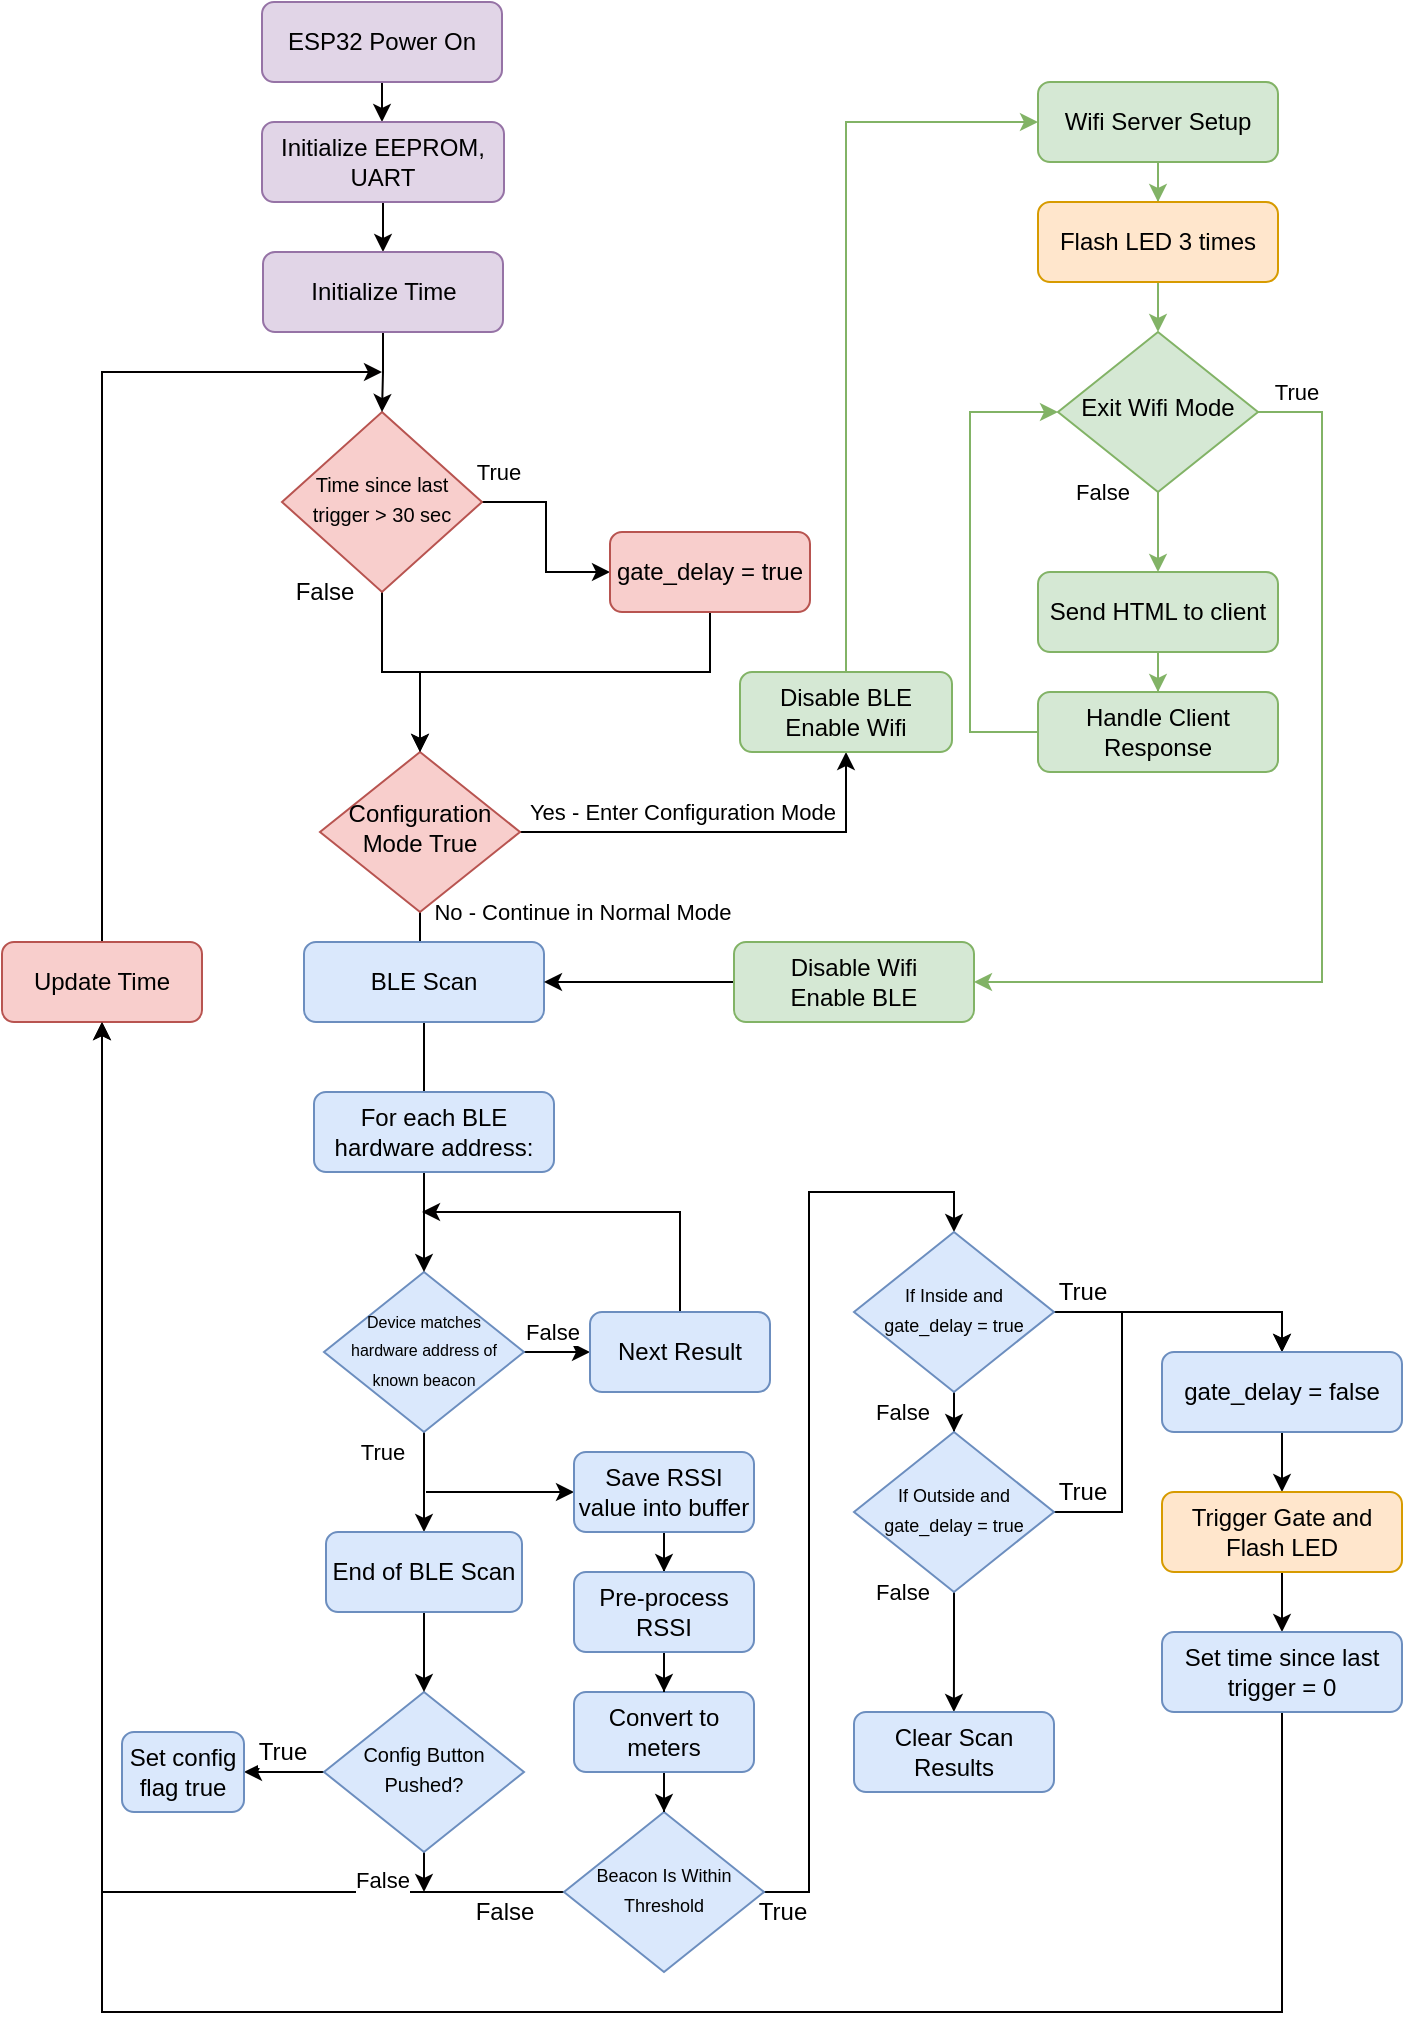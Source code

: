 <mxfile version="15.3.5" type="github">
  <diagram id="C5RBs43oDa-KdzZeNtuy" name="Page-1">
    <mxGraphModel dx="1178" dy="425" grid="1" gridSize="10" guides="1" tooltips="1" connect="1" arrows="1" fold="1" page="1" pageScale="1" pageWidth="827" pageHeight="1169" math="0" shadow="0">
      <root>
        <mxCell id="WIyWlLk6GJQsqaUBKTNV-0" />
        <mxCell id="WIyWlLk6GJQsqaUBKTNV-1" parent="WIyWlLk6GJQsqaUBKTNV-0" />
        <mxCell id="vNjieoy5kPV82cKVxcqD-9" style="edgeStyle=orthogonalEdgeStyle;rounded=0;orthogonalLoop=1;jettySize=auto;html=1;entryX=0.5;entryY=0;entryDx=0;entryDy=0;fontSize=11;endArrow=classic;endFill=1;startSize=8;endSize=6;sourcePerimeterSpacing=0;targetPerimeterSpacing=0;strokeColor=#030000;strokeWidth=1;" edge="1" parent="WIyWlLk6GJQsqaUBKTNV-1" source="WIyWlLk6GJQsqaUBKTNV-3" target="ksJ2-tg5TAEJMqugs6vy-0">
          <mxGeometry relative="1" as="geometry" />
        </mxCell>
        <mxCell id="WIyWlLk6GJQsqaUBKTNV-3" value="ESP32 Power On" style="rounded=1;whiteSpace=wrap;html=1;fontSize=12;glass=0;strokeWidth=1;shadow=0;fillColor=#e1d5e7;strokeColor=#9673a6;" parent="WIyWlLk6GJQsqaUBKTNV-1" vertex="1">
          <mxGeometry x="160" y="55" width="120" height="40" as="geometry" />
        </mxCell>
        <mxCell id="ksJ2-tg5TAEJMqugs6vy-25" value="No - Continue in Normal Mode" style="edgeStyle=orthogonalEdgeStyle;rounded=0;orthogonalLoop=1;jettySize=auto;html=1;endArrow=classic;endFill=1;entryX=0.5;entryY=0;entryDx=0;entryDy=0;" parent="WIyWlLk6GJQsqaUBKTNV-1" source="WIyWlLk6GJQsqaUBKTNV-6" target="WIyWlLk6GJQsqaUBKTNV-11" edge="1">
          <mxGeometry x="1" y="-80" relative="1" as="geometry">
            <mxPoint x="244" y="590" as="targetPoint" />
            <mxPoint x="-1" y="-15" as="offset" />
          </mxGeometry>
        </mxCell>
        <mxCell id="ksJ2-tg5TAEJMqugs6vy-63" value="Yes - Enter Configuration Mode" style="edgeStyle=orthogonalEdgeStyle;rounded=0;orthogonalLoop=1;jettySize=auto;html=1;endArrow=classic;endFill=1;entryX=0.5;entryY=1;entryDx=0;entryDy=0;" parent="WIyWlLk6GJQsqaUBKTNV-1" source="WIyWlLk6GJQsqaUBKTNV-6" target="ksJ2-tg5TAEJMqugs6vy-24" edge="1">
          <mxGeometry x="-0.2" y="10" relative="1" as="geometry">
            <mxPoint x="384" y="490" as="targetPoint" />
            <mxPoint as="offset" />
          </mxGeometry>
        </mxCell>
        <mxCell id="WIyWlLk6GJQsqaUBKTNV-6" value="Configuration Mode True" style="rhombus;whiteSpace=wrap;html=1;shadow=0;fontFamily=Helvetica;fontSize=12;align=center;strokeWidth=1;spacing=6;spacingTop=-4;fillColor=#f8cecc;strokeColor=#b85450;" parent="WIyWlLk6GJQsqaUBKTNV-1" vertex="1">
          <mxGeometry x="189" y="430" width="100" height="80" as="geometry" />
        </mxCell>
        <mxCell id="ksJ2-tg5TAEJMqugs6vy-29" value="False" style="edgeStyle=orthogonalEdgeStyle;rounded=0;orthogonalLoop=1;jettySize=auto;html=1;entryX=0;entryY=0.5;entryDx=0;entryDy=0;endArrow=classic;endFill=1;" parent="WIyWlLk6GJQsqaUBKTNV-1" source="WIyWlLk6GJQsqaUBKTNV-10" target="ksJ2-tg5TAEJMqugs6vy-28" edge="1">
          <mxGeometry x="0.2" y="10" relative="1" as="geometry">
            <mxPoint as="offset" />
          </mxGeometry>
        </mxCell>
        <mxCell id="vNjieoy5kPV82cKVxcqD-7" value="True" style="edgeStyle=orthogonalEdgeStyle;rounded=0;orthogonalLoop=1;jettySize=auto;html=1;entryX=0.5;entryY=0;entryDx=0;entryDy=0;fontSize=11;endArrow=classic;endFill=1;startSize=8;endSize=6;sourcePerimeterSpacing=0;targetPerimeterSpacing=0;strokeColor=#030000;strokeWidth=1;" edge="1" parent="WIyWlLk6GJQsqaUBKTNV-1" source="WIyWlLk6GJQsqaUBKTNV-10" target="Vk3lI_JBrGD9sN9y5tSl-1">
          <mxGeometry x="-0.6" y="-21" relative="1" as="geometry">
            <mxPoint as="offset" />
          </mxGeometry>
        </mxCell>
        <mxCell id="WIyWlLk6GJQsqaUBKTNV-10" value="&lt;font style=&quot;font-size: 8px&quot;&gt;Device matches hardware address of known beacon&lt;/font&gt;" style="rhombus;whiteSpace=wrap;html=1;shadow=0;fontFamily=Helvetica;fontSize=12;align=center;strokeWidth=1;spacing=6;spacingTop=-4;fillColor=#dae8fc;strokeColor=#6c8ebf;" parent="WIyWlLk6GJQsqaUBKTNV-1" vertex="1">
          <mxGeometry x="191" y="690" width="100" height="80" as="geometry" />
        </mxCell>
        <mxCell id="ksJ2-tg5TAEJMqugs6vy-26" style="edgeStyle=orthogonalEdgeStyle;rounded=0;orthogonalLoop=1;jettySize=auto;html=1;entryX=0.5;entryY=0;entryDx=0;entryDy=0;endArrow=classic;endFill=1;" parent="WIyWlLk6GJQsqaUBKTNV-1" source="WIyWlLk6GJQsqaUBKTNV-11" target="WIyWlLk6GJQsqaUBKTNV-10" edge="1">
          <mxGeometry relative="1" as="geometry" />
        </mxCell>
        <mxCell id="WIyWlLk6GJQsqaUBKTNV-11" value="BLE Scan" style="rounded=1;whiteSpace=wrap;html=1;fontSize=12;glass=0;strokeWidth=1;shadow=0;fillColor=#dae8fc;strokeColor=#6c8ebf;" parent="WIyWlLk6GJQsqaUBKTNV-1" vertex="1">
          <mxGeometry x="181" y="525" width="120" height="40" as="geometry" />
        </mxCell>
        <mxCell id="vNjieoy5kPV82cKVxcqD-10" style="edgeStyle=orthogonalEdgeStyle;rounded=0;orthogonalLoop=1;jettySize=auto;html=1;entryX=0.5;entryY=0;entryDx=0;entryDy=0;fontSize=11;endArrow=classic;endFill=1;startSize=8;endSize=6;sourcePerimeterSpacing=0;targetPerimeterSpacing=0;strokeColor=#030000;strokeWidth=1;" edge="1" parent="WIyWlLk6GJQsqaUBKTNV-1" source="ksJ2-tg5TAEJMqugs6vy-0" target="vNjieoy5kPV82cKVxcqD-0">
          <mxGeometry relative="1" as="geometry" />
        </mxCell>
        <mxCell id="ksJ2-tg5TAEJMqugs6vy-0" value="Initialize EEPROM, UART" style="rounded=1;whiteSpace=wrap;html=1;fontSize=12;glass=0;strokeWidth=1;shadow=0;fillColor=#e1d5e7;strokeColor=#9673a6;" parent="WIyWlLk6GJQsqaUBKTNV-1" vertex="1">
          <mxGeometry x="160" y="115" width="121" height="40" as="geometry" />
        </mxCell>
        <mxCell id="ksJ2-tg5TAEJMqugs6vy-18" value="True" style="edgeStyle=orthogonalEdgeStyle;rounded=0;orthogonalLoop=1;jettySize=auto;html=1;entryX=0;entryY=0.5;entryDx=0;entryDy=0;" parent="WIyWlLk6GJQsqaUBKTNV-1" source="ksJ2-tg5TAEJMqugs6vy-15" target="ksJ2-tg5TAEJMqugs6vy-17" edge="1">
          <mxGeometry x="-0.84" y="15" relative="1" as="geometry">
            <mxPoint as="offset" />
          </mxGeometry>
        </mxCell>
        <mxCell id="Vk3lI_JBrGD9sN9y5tSl-26" value="False" style="edgeStyle=orthogonalEdgeStyle;rounded=0;sketch=0;orthogonalLoop=1;jettySize=auto;html=1;entryX=0.5;entryY=0;entryDx=0;entryDy=0;shadow=0;fontSize=12;fontColor=#000000;startArrow=none;startFill=0;endArrow=classic;endFill=1;strokeColor=#000000;strokeWidth=1;" parent="WIyWlLk6GJQsqaUBKTNV-1" source="ksJ2-tg5TAEJMqugs6vy-15" target="WIyWlLk6GJQsqaUBKTNV-6" edge="1">
          <mxGeometry x="-1" y="-29" relative="1" as="geometry">
            <mxPoint as="offset" />
          </mxGeometry>
        </mxCell>
        <mxCell id="ksJ2-tg5TAEJMqugs6vy-15" value="&lt;span style=&quot;font-size: 10px&quot;&gt;Time since last trigger &amp;gt; 30 sec&lt;br&gt;&lt;/span&gt;" style="rhombus;whiteSpace=wrap;html=1;shadow=0;fontFamily=Helvetica;fontSize=12;align=center;strokeWidth=1;spacing=6;spacingTop=-4;fillColor=#f8cecc;strokeColor=#b85450;" parent="WIyWlLk6GJQsqaUBKTNV-1" vertex="1">
          <mxGeometry x="170" y="260" width="100" height="90" as="geometry" />
        </mxCell>
        <mxCell id="ksJ2-tg5TAEJMqugs6vy-85" style="edgeStyle=orthogonalEdgeStyle;rounded=0;orthogonalLoop=1;jettySize=auto;html=1;exitX=0.5;exitY=1;exitDx=0;exitDy=0;entryX=0.5;entryY=0;entryDx=0;entryDy=0;endArrow=classic;endFill=1;" parent="WIyWlLk6GJQsqaUBKTNV-1" source="ksJ2-tg5TAEJMqugs6vy-17" target="WIyWlLk6GJQsqaUBKTNV-6" edge="1">
          <mxGeometry relative="1" as="geometry">
            <Array as="points">
              <mxPoint x="384" y="390" />
              <mxPoint x="239" y="390" />
            </Array>
          </mxGeometry>
        </mxCell>
        <mxCell id="ksJ2-tg5TAEJMqugs6vy-17" value="gate_delay = true" style="rounded=1;whiteSpace=wrap;html=1;fontSize=12;glass=0;strokeWidth=1;shadow=0;fillColor=#f8cecc;strokeColor=#b85450;" parent="WIyWlLk6GJQsqaUBKTNV-1" vertex="1">
          <mxGeometry x="334" y="320" width="100" height="40" as="geometry" />
        </mxCell>
        <mxCell id="ksJ2-tg5TAEJMqugs6vy-62" style="edgeStyle=orthogonalEdgeStyle;rounded=0;orthogonalLoop=1;jettySize=auto;html=1;entryX=0;entryY=0.5;entryDx=0;entryDy=0;endArrow=classic;endFill=1;exitX=0.5;exitY=0;exitDx=0;exitDy=0;fillColor=#d5e8d4;strokeColor=#82b366;" parent="WIyWlLk6GJQsqaUBKTNV-1" source="ksJ2-tg5TAEJMqugs6vy-24" target="ksJ2-tg5TAEJMqugs6vy-58" edge="1">
          <mxGeometry relative="1" as="geometry">
            <mxPoint x="508" y="325" as="sourcePoint" />
          </mxGeometry>
        </mxCell>
        <mxCell id="ksJ2-tg5TAEJMqugs6vy-24" value="Disable BLE&lt;br&gt;Enable Wifi" style="rounded=1;whiteSpace=wrap;html=1;fontSize=12;glass=0;strokeWidth=1;shadow=0;fillColor=#d5e8d4;strokeColor=#82b366;" parent="WIyWlLk6GJQsqaUBKTNV-1" vertex="1">
          <mxGeometry x="399" y="390" width="106" height="40" as="geometry" />
        </mxCell>
        <mxCell id="ksJ2-tg5TAEJMqugs6vy-27" value="For each BLE hardware address:" style="rounded=1;whiteSpace=wrap;html=1;fontSize=12;glass=0;strokeWidth=1;shadow=0;fillColor=#dae8fc;strokeColor=#6c8ebf;" parent="WIyWlLk6GJQsqaUBKTNV-1" vertex="1">
          <mxGeometry x="186" y="600" width="120" height="40" as="geometry" />
        </mxCell>
        <mxCell id="vNjieoy5kPV82cKVxcqD-4" style="edgeStyle=orthogonalEdgeStyle;rounded=0;orthogonalLoop=1;jettySize=auto;html=1;fontSize=11;endArrow=classic;endFill=1;startSize=8;endSize=6;sourcePerimeterSpacing=0;targetPerimeterSpacing=0;strokeColor=#030000;strokeWidth=1;" edge="1" parent="WIyWlLk6GJQsqaUBKTNV-1" source="ksJ2-tg5TAEJMqugs6vy-28">
          <mxGeometry relative="1" as="geometry">
            <mxPoint x="240" y="660" as="targetPoint" />
            <Array as="points">
              <mxPoint x="369" y="660" />
            </Array>
          </mxGeometry>
        </mxCell>
        <mxCell id="ksJ2-tg5TAEJMqugs6vy-28" value="Next Result" style="rounded=1;whiteSpace=wrap;html=1;fontSize=12;glass=0;strokeWidth=1;shadow=0;fillColor=#dae8fc;strokeColor=#6c8ebf;" parent="WIyWlLk6GJQsqaUBKTNV-1" vertex="1">
          <mxGeometry x="324" y="710" width="90" height="40" as="geometry" />
        </mxCell>
        <mxCell id="Vk3lI_JBrGD9sN9y5tSl-6" style="edgeStyle=orthogonalEdgeStyle;rounded=0;sketch=0;orthogonalLoop=1;jettySize=auto;html=1;shadow=0;fontSize=12;fontColor=#000000;startArrow=none;startFill=0;endArrow=classic;endFill=1;strokeColor=#000000;strokeWidth=1;entryX=0;entryY=0.5;entryDx=0;entryDy=0;" parent="WIyWlLk6GJQsqaUBKTNV-1" target="ksJ2-tg5TAEJMqugs6vy-32" edge="1">
          <mxGeometry relative="1" as="geometry">
            <mxPoint x="262" y="810" as="targetPoint" />
            <mxPoint x="242" y="800" as="sourcePoint" />
            <Array as="points">
              <mxPoint x="242" y="800" />
            </Array>
          </mxGeometry>
        </mxCell>
        <mxCell id="Vk3lI_JBrGD9sN9y5tSl-7" style="edgeStyle=orthogonalEdgeStyle;rounded=0;sketch=0;orthogonalLoop=1;jettySize=auto;html=1;entryX=0.5;entryY=0;entryDx=0;entryDy=0;shadow=0;fontSize=12;fontColor=#000000;startArrow=none;startFill=0;endArrow=classic;endFill=1;strokeColor=#000000;strokeWidth=1;" parent="WIyWlLk6GJQsqaUBKTNV-1" source="ksJ2-tg5TAEJMqugs6vy-32" target="Vk3lI_JBrGD9sN9y5tSl-4" edge="1">
          <mxGeometry relative="1" as="geometry" />
        </mxCell>
        <mxCell id="ksJ2-tg5TAEJMqugs6vy-32" value="Save RSSI value into buffer" style="rounded=1;whiteSpace=wrap;html=1;fontSize=12;glass=0;strokeWidth=1;shadow=0;fillColor=#dae8fc;strokeColor=#6c8ebf;" parent="WIyWlLk6GJQsqaUBKTNV-1" vertex="1">
          <mxGeometry x="316" y="780" width="90" height="40" as="geometry" />
        </mxCell>
        <mxCell id="Vk3lI_JBrGD9sN9y5tSl-20" value="True" style="edgeStyle=orthogonalEdgeStyle;rounded=0;sketch=0;orthogonalLoop=1;jettySize=auto;html=1;entryX=0.5;entryY=0;entryDx=0;entryDy=0;shadow=0;fontSize=12;fontColor=#000000;startArrow=none;startFill=0;endArrow=classic;endFill=1;strokeColor=#000000;strokeWidth=1;" parent="WIyWlLk6GJQsqaUBKTNV-1" source="ksJ2-tg5TAEJMqugs6vy-34" target="ksJ2-tg5TAEJMqugs6vy-47" edge="1">
          <mxGeometry x="-0.961" y="-10" relative="1" as="geometry">
            <mxPoint as="offset" />
          </mxGeometry>
        </mxCell>
        <mxCell id="Vk3lI_JBrGD9sN9y5tSl-21" value="False" style="edgeStyle=orthogonalEdgeStyle;rounded=0;sketch=0;orthogonalLoop=1;jettySize=auto;html=1;shadow=0;fontSize=12;fontColor=#000000;startArrow=none;startFill=0;endArrow=classic;endFill=1;strokeColor=#000000;strokeWidth=1;entryX=0.5;entryY=1;entryDx=0;entryDy=0;" parent="WIyWlLk6GJQsqaUBKTNV-1" source="ksJ2-tg5TAEJMqugs6vy-34" edge="1" target="vNjieoy5kPV82cKVxcqD-1">
          <mxGeometry x="-0.909" y="10" relative="1" as="geometry">
            <mxPoint x="70" y="1000" as="targetPoint" />
            <mxPoint as="offset" />
            <Array as="points">
              <mxPoint x="80" y="1000" />
            </Array>
          </mxGeometry>
        </mxCell>
        <mxCell id="ksJ2-tg5TAEJMqugs6vy-34" value="&lt;font style=&quot;font-size: 9px&quot;&gt;Beacon Is Within Threshold&lt;/font&gt;" style="rhombus;whiteSpace=wrap;html=1;shadow=0;fontFamily=Helvetica;fontSize=12;align=center;strokeWidth=1;spacing=6;spacingTop=-4;fillColor=#dae8fc;strokeColor=#6c8ebf;" parent="WIyWlLk6GJQsqaUBKTNV-1" vertex="1">
          <mxGeometry x="311" y="960" width="100" height="80" as="geometry" />
        </mxCell>
        <mxCell id="Vk3lI_JBrGD9sN9y5tSl-16" value="True" style="edgeStyle=orthogonalEdgeStyle;rounded=0;sketch=0;orthogonalLoop=1;jettySize=auto;html=1;entryX=1;entryY=0.5;entryDx=0;entryDy=0;shadow=0;fontSize=12;fontColor=#000000;startArrow=none;startFill=0;endArrow=classic;endFill=1;strokeColor=#000000;strokeWidth=1;" parent="WIyWlLk6GJQsqaUBKTNV-1" source="ksJ2-tg5TAEJMqugs6vy-36" target="ksJ2-tg5TAEJMqugs6vy-42" edge="1">
          <mxGeometry x="0.05" y="-10" relative="1" as="geometry">
            <mxPoint as="offset" />
          </mxGeometry>
        </mxCell>
        <mxCell id="vNjieoy5kPV82cKVxcqD-5" value="False" style="edgeStyle=orthogonalEdgeStyle;rounded=0;orthogonalLoop=1;jettySize=auto;html=1;fontSize=11;endArrow=classic;endFill=1;startSize=8;endSize=6;sourcePerimeterSpacing=0;targetPerimeterSpacing=0;strokeColor=#030000;strokeWidth=1;" edge="1" parent="WIyWlLk6GJQsqaUBKTNV-1" source="ksJ2-tg5TAEJMqugs6vy-36">
          <mxGeometry x="0.334" y="-21" relative="1" as="geometry">
            <mxPoint x="241" y="1000" as="targetPoint" />
            <mxPoint as="offset" />
          </mxGeometry>
        </mxCell>
        <mxCell id="ksJ2-tg5TAEJMqugs6vy-36" value="&lt;font size=&quot;1&quot;&gt;Config Button Pushed?&lt;/font&gt;" style="rhombus;whiteSpace=wrap;html=1;shadow=0;fontFamily=Helvetica;fontSize=12;align=center;strokeWidth=1;spacing=6;spacingTop=-4;fillColor=#dae8fc;strokeColor=#6c8ebf;" parent="WIyWlLk6GJQsqaUBKTNV-1" vertex="1">
          <mxGeometry x="191" y="900" width="100" height="80" as="geometry" />
        </mxCell>
        <mxCell id="ksJ2-tg5TAEJMqugs6vy-42" value="Set config flag true" style="rounded=1;whiteSpace=wrap;html=1;fontSize=12;glass=0;strokeWidth=1;shadow=0;fillColor=#dae8fc;strokeColor=#6c8ebf;" parent="WIyWlLk6GJQsqaUBKTNV-1" vertex="1">
          <mxGeometry x="90" y="920" width="61" height="40" as="geometry" />
        </mxCell>
        <mxCell id="ksJ2-tg5TAEJMqugs6vy-54" value="False" style="edgeStyle=orthogonalEdgeStyle;rounded=0;orthogonalLoop=1;jettySize=auto;html=1;entryX=0.5;entryY=0;entryDx=0;entryDy=0;endArrow=classic;endFill=1;" parent="WIyWlLk6GJQsqaUBKTNV-1" source="ksJ2-tg5TAEJMqugs6vy-47" target="ksJ2-tg5TAEJMqugs6vy-48" edge="1">
          <mxGeometry x="0.667" y="-26" relative="1" as="geometry">
            <mxPoint as="offset" />
          </mxGeometry>
        </mxCell>
        <mxCell id="Vk3lI_JBrGD9sN9y5tSl-22" value="True" style="edgeStyle=orthogonalEdgeStyle;rounded=0;sketch=0;orthogonalLoop=1;jettySize=auto;html=1;entryX=0.5;entryY=0;entryDx=0;entryDy=0;shadow=0;fontSize=12;fontColor=#000000;startArrow=none;startFill=0;endArrow=classic;endFill=1;strokeColor=#000000;strokeWidth=1;" parent="WIyWlLk6GJQsqaUBKTNV-1" source="ksJ2-tg5TAEJMqugs6vy-47" target="ksJ2-tg5TAEJMqugs6vy-51" edge="1">
          <mxGeometry x="-0.791" y="10" relative="1" as="geometry">
            <mxPoint as="offset" />
          </mxGeometry>
        </mxCell>
        <mxCell id="ksJ2-tg5TAEJMqugs6vy-47" value="&lt;font style=&quot;font-size: 9px&quot;&gt;If Inside and gate_delay = true&lt;/font&gt;" style="rhombus;whiteSpace=wrap;html=1;shadow=0;fontFamily=Helvetica;fontSize=12;align=center;strokeWidth=1;spacing=6;spacingTop=-4;fillColor=#dae8fc;strokeColor=#6c8ebf;" parent="WIyWlLk6GJQsqaUBKTNV-1" vertex="1">
          <mxGeometry x="456" y="670" width="100" height="80" as="geometry" />
        </mxCell>
        <mxCell id="ksJ2-tg5TAEJMqugs6vy-55" value="False" style="edgeStyle=orthogonalEdgeStyle;rounded=0;orthogonalLoop=1;jettySize=auto;html=1;exitX=0.5;exitY=1;exitDx=0;exitDy=0;endArrow=classic;endFill=1;" parent="WIyWlLk6GJQsqaUBKTNV-1" source="ksJ2-tg5TAEJMqugs6vy-48" edge="1">
          <mxGeometry x="-0.999" y="-26" relative="1" as="geometry">
            <mxPoint x="505.952" y="910" as="targetPoint" />
            <mxPoint as="offset" />
          </mxGeometry>
        </mxCell>
        <mxCell id="Vk3lI_JBrGD9sN9y5tSl-23" value="True" style="edgeStyle=orthogonalEdgeStyle;rounded=0;sketch=0;orthogonalLoop=1;jettySize=auto;html=1;entryX=0.5;entryY=0;entryDx=0;entryDy=0;shadow=0;fontSize=12;fontColor=#000000;startArrow=none;startFill=0;endArrow=classic;endFill=1;strokeColor=#000000;strokeWidth=1;" parent="WIyWlLk6GJQsqaUBKTNV-1" source="ksJ2-tg5TAEJMqugs6vy-48" target="ksJ2-tg5TAEJMqugs6vy-51" edge="1">
          <mxGeometry x="-0.88" y="10" relative="1" as="geometry">
            <Array as="points">
              <mxPoint x="590" y="810" />
              <mxPoint x="590" y="710" />
              <mxPoint x="670" y="710" />
            </Array>
            <mxPoint as="offset" />
          </mxGeometry>
        </mxCell>
        <mxCell id="ksJ2-tg5TAEJMqugs6vy-48" value="&lt;font style=&quot;font-size: 9px&quot;&gt;If Outside and gate_delay = true&lt;/font&gt;" style="rhombus;whiteSpace=wrap;html=1;shadow=0;fontFamily=Helvetica;fontSize=12;align=center;strokeWidth=1;spacing=6;spacingTop=-4;fillColor=#dae8fc;strokeColor=#6c8ebf;" parent="WIyWlLk6GJQsqaUBKTNV-1" vertex="1">
          <mxGeometry x="456" y="770" width="100" height="80" as="geometry" />
        </mxCell>
        <mxCell id="Vk3lI_JBrGD9sN9y5tSl-25" style="edgeStyle=orthogonalEdgeStyle;rounded=0;sketch=0;orthogonalLoop=1;jettySize=auto;html=1;entryX=0.5;entryY=0;entryDx=0;entryDy=0;shadow=0;fontSize=12;fontColor=#000000;startArrow=none;startFill=0;endArrow=classic;endFill=1;strokeColor=#000000;strokeWidth=1;" parent="WIyWlLk6GJQsqaUBKTNV-1" source="ksJ2-tg5TAEJMqugs6vy-51" target="ksJ2-tg5TAEJMqugs6vy-81" edge="1">
          <mxGeometry relative="1" as="geometry" />
        </mxCell>
        <mxCell id="ksJ2-tg5TAEJMqugs6vy-51" value="gate_delay = false" style="rounded=1;whiteSpace=wrap;html=1;fontSize=12;glass=0;strokeWidth=1;shadow=0;fillColor=#dae8fc;strokeColor=#6c8ebf;" parent="WIyWlLk6GJQsqaUBKTNV-1" vertex="1">
          <mxGeometry x="610" y="730" width="120" height="40" as="geometry" />
        </mxCell>
        <mxCell id="ksJ2-tg5TAEJMqugs6vy-56" value="Clear Scan Results" style="rounded=1;whiteSpace=wrap;html=1;fontSize=12;glass=0;strokeWidth=1;shadow=0;fillColor=#dae8fc;strokeColor=#6c8ebf;" parent="WIyWlLk6GJQsqaUBKTNV-1" vertex="1">
          <mxGeometry x="456" y="910" width="100" height="40" as="geometry" />
        </mxCell>
        <mxCell id="ksJ2-tg5TAEJMqugs6vy-65" style="edgeStyle=orthogonalEdgeStyle;rounded=0;orthogonalLoop=1;jettySize=auto;html=1;entryX=0.5;entryY=0;entryDx=0;entryDy=0;endArrow=classic;endFill=1;fillColor=#d5e8d4;strokeColor=#82b366;" parent="WIyWlLk6GJQsqaUBKTNV-1" source="ksJ2-tg5TAEJMqugs6vy-58" target="ksJ2-tg5TAEJMqugs6vy-64" edge="1">
          <mxGeometry relative="1" as="geometry" />
        </mxCell>
        <mxCell id="ksJ2-tg5TAEJMqugs6vy-58" value="Wifi Server Setup" style="rounded=1;whiteSpace=wrap;html=1;fontSize=12;glass=0;strokeWidth=1;shadow=0;fillColor=#d5e8d4;strokeColor=#82b366;" parent="WIyWlLk6GJQsqaUBKTNV-1" vertex="1">
          <mxGeometry x="548" y="95" width="120" height="40" as="geometry" />
        </mxCell>
        <mxCell id="ksJ2-tg5TAEJMqugs6vy-71" style="edgeStyle=orthogonalEdgeStyle;rounded=0;orthogonalLoop=1;jettySize=auto;html=1;entryX=0.5;entryY=0;entryDx=0;entryDy=0;endArrow=classic;endFill=1;fillColor=#d5e8d4;strokeColor=#82b366;" parent="WIyWlLk6GJQsqaUBKTNV-1" source="ksJ2-tg5TAEJMqugs6vy-64" target="ksJ2-tg5TAEJMqugs6vy-69" edge="1">
          <mxGeometry relative="1" as="geometry" />
        </mxCell>
        <mxCell id="ksJ2-tg5TAEJMqugs6vy-64" value="Flash LED 3 times" style="rounded=1;whiteSpace=wrap;html=1;fontSize=12;glass=0;strokeWidth=1;shadow=0;fillColor=#ffe6cc;strokeColor=#d79b00;" parent="WIyWlLk6GJQsqaUBKTNV-1" vertex="1">
          <mxGeometry x="548" y="155" width="120" height="40" as="geometry" />
        </mxCell>
        <mxCell id="ksJ2-tg5TAEJMqugs6vy-78" style="edgeStyle=orthogonalEdgeStyle;rounded=0;orthogonalLoop=1;jettySize=auto;html=1;entryX=0.5;entryY=0;entryDx=0;entryDy=0;endArrow=classic;endFill=1;fillColor=#d5e8d4;strokeColor=#82b366;" parent="WIyWlLk6GJQsqaUBKTNV-1" source="ksJ2-tg5TAEJMqugs6vy-66" target="ksJ2-tg5TAEJMqugs6vy-68" edge="1">
          <mxGeometry relative="1" as="geometry" />
        </mxCell>
        <mxCell id="ksJ2-tg5TAEJMqugs6vy-66" value="Send HTML to client" style="rounded=1;whiteSpace=wrap;html=1;fontSize=12;glass=0;strokeWidth=1;shadow=0;fillColor=#d5e8d4;strokeColor=#82b366;" parent="WIyWlLk6GJQsqaUBKTNV-1" vertex="1">
          <mxGeometry x="548" y="340" width="120" height="40" as="geometry" />
        </mxCell>
        <mxCell id="ksJ2-tg5TAEJMqugs6vy-77" style="edgeStyle=orthogonalEdgeStyle;rounded=0;orthogonalLoop=1;jettySize=auto;html=1;entryX=0;entryY=0.5;entryDx=0;entryDy=0;endArrow=classic;endFill=1;fillColor=#d5e8d4;strokeColor=#82b366;" parent="WIyWlLk6GJQsqaUBKTNV-1" source="ksJ2-tg5TAEJMqugs6vy-68" target="ksJ2-tg5TAEJMqugs6vy-69" edge="1">
          <mxGeometry relative="1" as="geometry">
            <Array as="points">
              <mxPoint x="514" y="420" />
              <mxPoint x="514" y="260" />
            </Array>
          </mxGeometry>
        </mxCell>
        <mxCell id="ksJ2-tg5TAEJMqugs6vy-68" value="Handle Client Response" style="rounded=1;whiteSpace=wrap;html=1;fontSize=12;glass=0;strokeWidth=1;shadow=0;fillColor=#d5e8d4;strokeColor=#82b366;" parent="WIyWlLk6GJQsqaUBKTNV-1" vertex="1">
          <mxGeometry x="548" y="400" width="120" height="40" as="geometry" />
        </mxCell>
        <mxCell id="ksJ2-tg5TAEJMqugs6vy-70" value="False" style="edgeStyle=orthogonalEdgeStyle;rounded=0;orthogonalLoop=1;jettySize=auto;html=1;entryX=0.5;entryY=0;entryDx=0;entryDy=0;endArrow=classic;endFill=1;fillColor=#d5e8d4;strokeColor=#82b366;" parent="WIyWlLk6GJQsqaUBKTNV-1" source="ksJ2-tg5TAEJMqugs6vy-69" target="ksJ2-tg5TAEJMqugs6vy-66" edge="1">
          <mxGeometry x="-1" y="-28" relative="1" as="geometry">
            <mxPoint as="offset" />
          </mxGeometry>
        </mxCell>
        <mxCell id="ksJ2-tg5TAEJMqugs6vy-74" value="True" style="edgeStyle=orthogonalEdgeStyle;rounded=0;orthogonalLoop=1;jettySize=auto;html=1;entryX=1;entryY=0.5;entryDx=0;entryDy=0;endArrow=classic;endFill=1;exitX=1;exitY=0.5;exitDx=0;exitDy=0;fillColor=#d5e8d4;strokeColor=#82b366;" parent="WIyWlLk6GJQsqaUBKTNV-1" source="ksJ2-tg5TAEJMqugs6vy-69" target="ksJ2-tg5TAEJMqugs6vy-72" edge="1">
          <mxGeometry x="-0.922" y="10" relative="1" as="geometry">
            <Array as="points">
              <mxPoint x="690" y="260" />
              <mxPoint x="690" y="545" />
            </Array>
            <mxPoint as="offset" />
          </mxGeometry>
        </mxCell>
        <mxCell id="ksJ2-tg5TAEJMqugs6vy-69" value="Exit Wifi Mode" style="rhombus;whiteSpace=wrap;html=1;shadow=0;fontFamily=Helvetica;fontSize=12;align=center;strokeWidth=1;spacing=6;spacingTop=-4;fillColor=#d5e8d4;strokeColor=#82b366;" parent="WIyWlLk6GJQsqaUBKTNV-1" vertex="1">
          <mxGeometry x="558" y="220" width="100" height="80" as="geometry" />
        </mxCell>
        <mxCell id="ksJ2-tg5TAEJMqugs6vy-73" style="edgeStyle=orthogonalEdgeStyle;rounded=0;orthogonalLoop=1;jettySize=auto;html=1;entryX=1;entryY=0.5;entryDx=0;entryDy=0;endArrow=classic;endFill=1;" parent="WIyWlLk6GJQsqaUBKTNV-1" source="ksJ2-tg5TAEJMqugs6vy-72" target="WIyWlLk6GJQsqaUBKTNV-11" edge="1">
          <mxGeometry relative="1" as="geometry" />
        </mxCell>
        <mxCell id="ksJ2-tg5TAEJMqugs6vy-72" value="Disable Wifi&lt;br&gt;Enable BLE" style="rounded=1;whiteSpace=wrap;html=1;fontSize=12;glass=0;strokeWidth=1;shadow=0;fillColor=#d5e8d4;strokeColor=#82b366;" parent="WIyWlLk6GJQsqaUBKTNV-1" vertex="1">
          <mxGeometry x="396" y="525" width="120" height="40" as="geometry" />
        </mxCell>
        <mxCell id="vNjieoy5kPV82cKVxcqD-3" style="edgeStyle=none;rounded=0;orthogonalLoop=1;jettySize=auto;html=1;entryX=0.5;entryY=0;entryDx=0;entryDy=0;fontSize=11;endArrow=classic;startSize=8;endSize=6;sourcePerimeterSpacing=0;targetPerimeterSpacing=0;strokeColor=#030000;strokeWidth=1;endFill=1;" edge="1" parent="WIyWlLk6GJQsqaUBKTNV-1" source="ksJ2-tg5TAEJMqugs6vy-81" target="vNjieoy5kPV82cKVxcqD-2">
          <mxGeometry relative="1" as="geometry" />
        </mxCell>
        <mxCell id="ksJ2-tg5TAEJMqugs6vy-81" value="Trigger Gate and Flash LED" style="rounded=1;whiteSpace=wrap;html=1;fontSize=12;glass=0;strokeWidth=1;shadow=0;fillColor=#ffe6cc;strokeColor=#d79b00;" parent="WIyWlLk6GJQsqaUBKTNV-1" vertex="1">
          <mxGeometry x="610" y="800" width="120" height="40" as="geometry" />
        </mxCell>
        <mxCell id="Vk3lI_JBrGD9sN9y5tSl-10" style="edgeStyle=orthogonalEdgeStyle;rounded=0;sketch=0;orthogonalLoop=1;jettySize=auto;html=1;entryX=0.5;entryY=0;entryDx=0;entryDy=0;shadow=0;fontSize=12;fontColor=#000000;startArrow=none;startFill=0;endArrow=classic;endFill=1;strokeColor=#000000;strokeWidth=1;" parent="WIyWlLk6GJQsqaUBKTNV-1" source="Vk3lI_JBrGD9sN9y5tSl-1" target="ksJ2-tg5TAEJMqugs6vy-36" edge="1">
          <mxGeometry relative="1" as="geometry" />
        </mxCell>
        <mxCell id="Vk3lI_JBrGD9sN9y5tSl-1" value="End of BLE Scan" style="rounded=1;whiteSpace=wrap;html=1;fontSize=12;glass=0;strokeWidth=1;shadow=0;fillColor=#dae8fc;strokeColor=#6c8ebf;" parent="WIyWlLk6GJQsqaUBKTNV-1" vertex="1">
          <mxGeometry x="192" y="820" width="98" height="40" as="geometry" />
        </mxCell>
        <mxCell id="Vk3lI_JBrGD9sN9y5tSl-19" style="edgeStyle=orthogonalEdgeStyle;rounded=0;sketch=0;orthogonalLoop=1;jettySize=auto;html=1;entryX=0.5;entryY=0;entryDx=0;entryDy=0;shadow=0;fontSize=12;fontColor=#000000;startArrow=none;startFill=0;endArrow=classic;endFill=1;strokeColor=#000000;strokeWidth=1;" parent="WIyWlLk6GJQsqaUBKTNV-1" source="Vk3lI_JBrGD9sN9y5tSl-2" target="ksJ2-tg5TAEJMqugs6vy-34" edge="1">
          <mxGeometry relative="1" as="geometry" />
        </mxCell>
        <mxCell id="Vk3lI_JBrGD9sN9y5tSl-2" value="Convert to meters" style="rounded=1;whiteSpace=wrap;html=1;fontSize=12;glass=0;strokeWidth=1;shadow=0;fillColor=#dae8fc;strokeColor=#6c8ebf;" parent="WIyWlLk6GJQsqaUBKTNV-1" vertex="1">
          <mxGeometry x="316" y="900" width="90" height="40" as="geometry" />
        </mxCell>
        <mxCell id="Vk3lI_JBrGD9sN9y5tSl-18" style="edgeStyle=orthogonalEdgeStyle;rounded=0;sketch=0;orthogonalLoop=1;jettySize=auto;html=1;entryX=0.5;entryY=0;entryDx=0;entryDy=0;shadow=0;fontSize=12;fontColor=#000000;startArrow=none;startFill=0;endArrow=classic;endFill=1;strokeColor=#000000;strokeWidth=1;" parent="WIyWlLk6GJQsqaUBKTNV-1" source="Vk3lI_JBrGD9sN9y5tSl-4" target="Vk3lI_JBrGD9sN9y5tSl-2" edge="1">
          <mxGeometry relative="1" as="geometry" />
        </mxCell>
        <mxCell id="Vk3lI_JBrGD9sN9y5tSl-4" value="Pre-process RSSI" style="rounded=1;whiteSpace=wrap;html=1;fontSize=12;glass=0;strokeWidth=1;shadow=0;fillColor=#dae8fc;strokeColor=#6c8ebf;" parent="WIyWlLk6GJQsqaUBKTNV-1" vertex="1">
          <mxGeometry x="316" y="840" width="90" height="40" as="geometry" />
        </mxCell>
        <mxCell id="vNjieoy5kPV82cKVxcqD-12" style="edgeStyle=orthogonalEdgeStyle;rounded=0;orthogonalLoop=1;jettySize=auto;html=1;entryX=0.5;entryY=0;entryDx=0;entryDy=0;fontSize=11;endArrow=classic;endFill=1;startSize=8;endSize=6;sourcePerimeterSpacing=0;targetPerimeterSpacing=0;strokeColor=#030000;strokeWidth=1;" edge="1" parent="WIyWlLk6GJQsqaUBKTNV-1" source="vNjieoy5kPV82cKVxcqD-0" target="ksJ2-tg5TAEJMqugs6vy-15">
          <mxGeometry relative="1" as="geometry" />
        </mxCell>
        <mxCell id="vNjieoy5kPV82cKVxcqD-0" value="Initialize Time" style="rounded=1;whiteSpace=wrap;html=1;fontSize=12;glass=0;strokeWidth=1;shadow=0;fillColor=#e1d5e7;strokeColor=#9673a6;" vertex="1" parent="WIyWlLk6GJQsqaUBKTNV-1">
          <mxGeometry x="160.5" y="180" width="120" height="40" as="geometry" />
        </mxCell>
        <mxCell id="vNjieoy5kPV82cKVxcqD-8" style="edgeStyle=orthogonalEdgeStyle;rounded=0;orthogonalLoop=1;jettySize=auto;html=1;fontSize=11;endArrow=classic;endFill=1;startSize=8;endSize=6;sourcePerimeterSpacing=0;targetPerimeterSpacing=0;strokeColor=#030000;strokeWidth=1;" edge="1" parent="WIyWlLk6GJQsqaUBKTNV-1" source="vNjieoy5kPV82cKVxcqD-1">
          <mxGeometry relative="1" as="geometry">
            <mxPoint x="220" y="240" as="targetPoint" />
            <Array as="points">
              <mxPoint x="80" y="240" />
            </Array>
          </mxGeometry>
        </mxCell>
        <mxCell id="vNjieoy5kPV82cKVxcqD-1" value="Update Time" style="rounded=1;whiteSpace=wrap;html=1;fontSize=12;glass=0;strokeWidth=1;shadow=0;fillColor=#f8cecc;strokeColor=#b85450;" vertex="1" parent="WIyWlLk6GJQsqaUBKTNV-1">
          <mxGeometry x="30" y="525" width="100" height="40" as="geometry" />
        </mxCell>
        <mxCell id="vNjieoy5kPV82cKVxcqD-6" style="edgeStyle=orthogonalEdgeStyle;rounded=0;orthogonalLoop=1;jettySize=auto;html=1;fontSize=11;endArrow=classic;endFill=1;startSize=8;endSize=6;sourcePerimeterSpacing=0;targetPerimeterSpacing=0;strokeColor=#030000;strokeWidth=1;entryX=0.5;entryY=1;entryDx=0;entryDy=0;" edge="1" parent="WIyWlLk6GJQsqaUBKTNV-1" source="vNjieoy5kPV82cKVxcqD-2" target="vNjieoy5kPV82cKVxcqD-1">
          <mxGeometry relative="1" as="geometry">
            <mxPoint x="90" y="1000.952" as="targetPoint" />
            <Array as="points">
              <mxPoint x="670" y="1060" />
              <mxPoint x="80" y="1060" />
              <mxPoint x="80" y="880" />
            </Array>
          </mxGeometry>
        </mxCell>
        <mxCell id="vNjieoy5kPV82cKVxcqD-2" value="Set time since last trigger = 0" style="rounded=1;whiteSpace=wrap;html=1;fontSize=12;glass=0;strokeWidth=1;shadow=0;fillColor=#dae8fc;strokeColor=#6c8ebf;" vertex="1" parent="WIyWlLk6GJQsqaUBKTNV-1">
          <mxGeometry x="610" y="870" width="120" height="40" as="geometry" />
        </mxCell>
      </root>
    </mxGraphModel>
  </diagram>
</mxfile>

